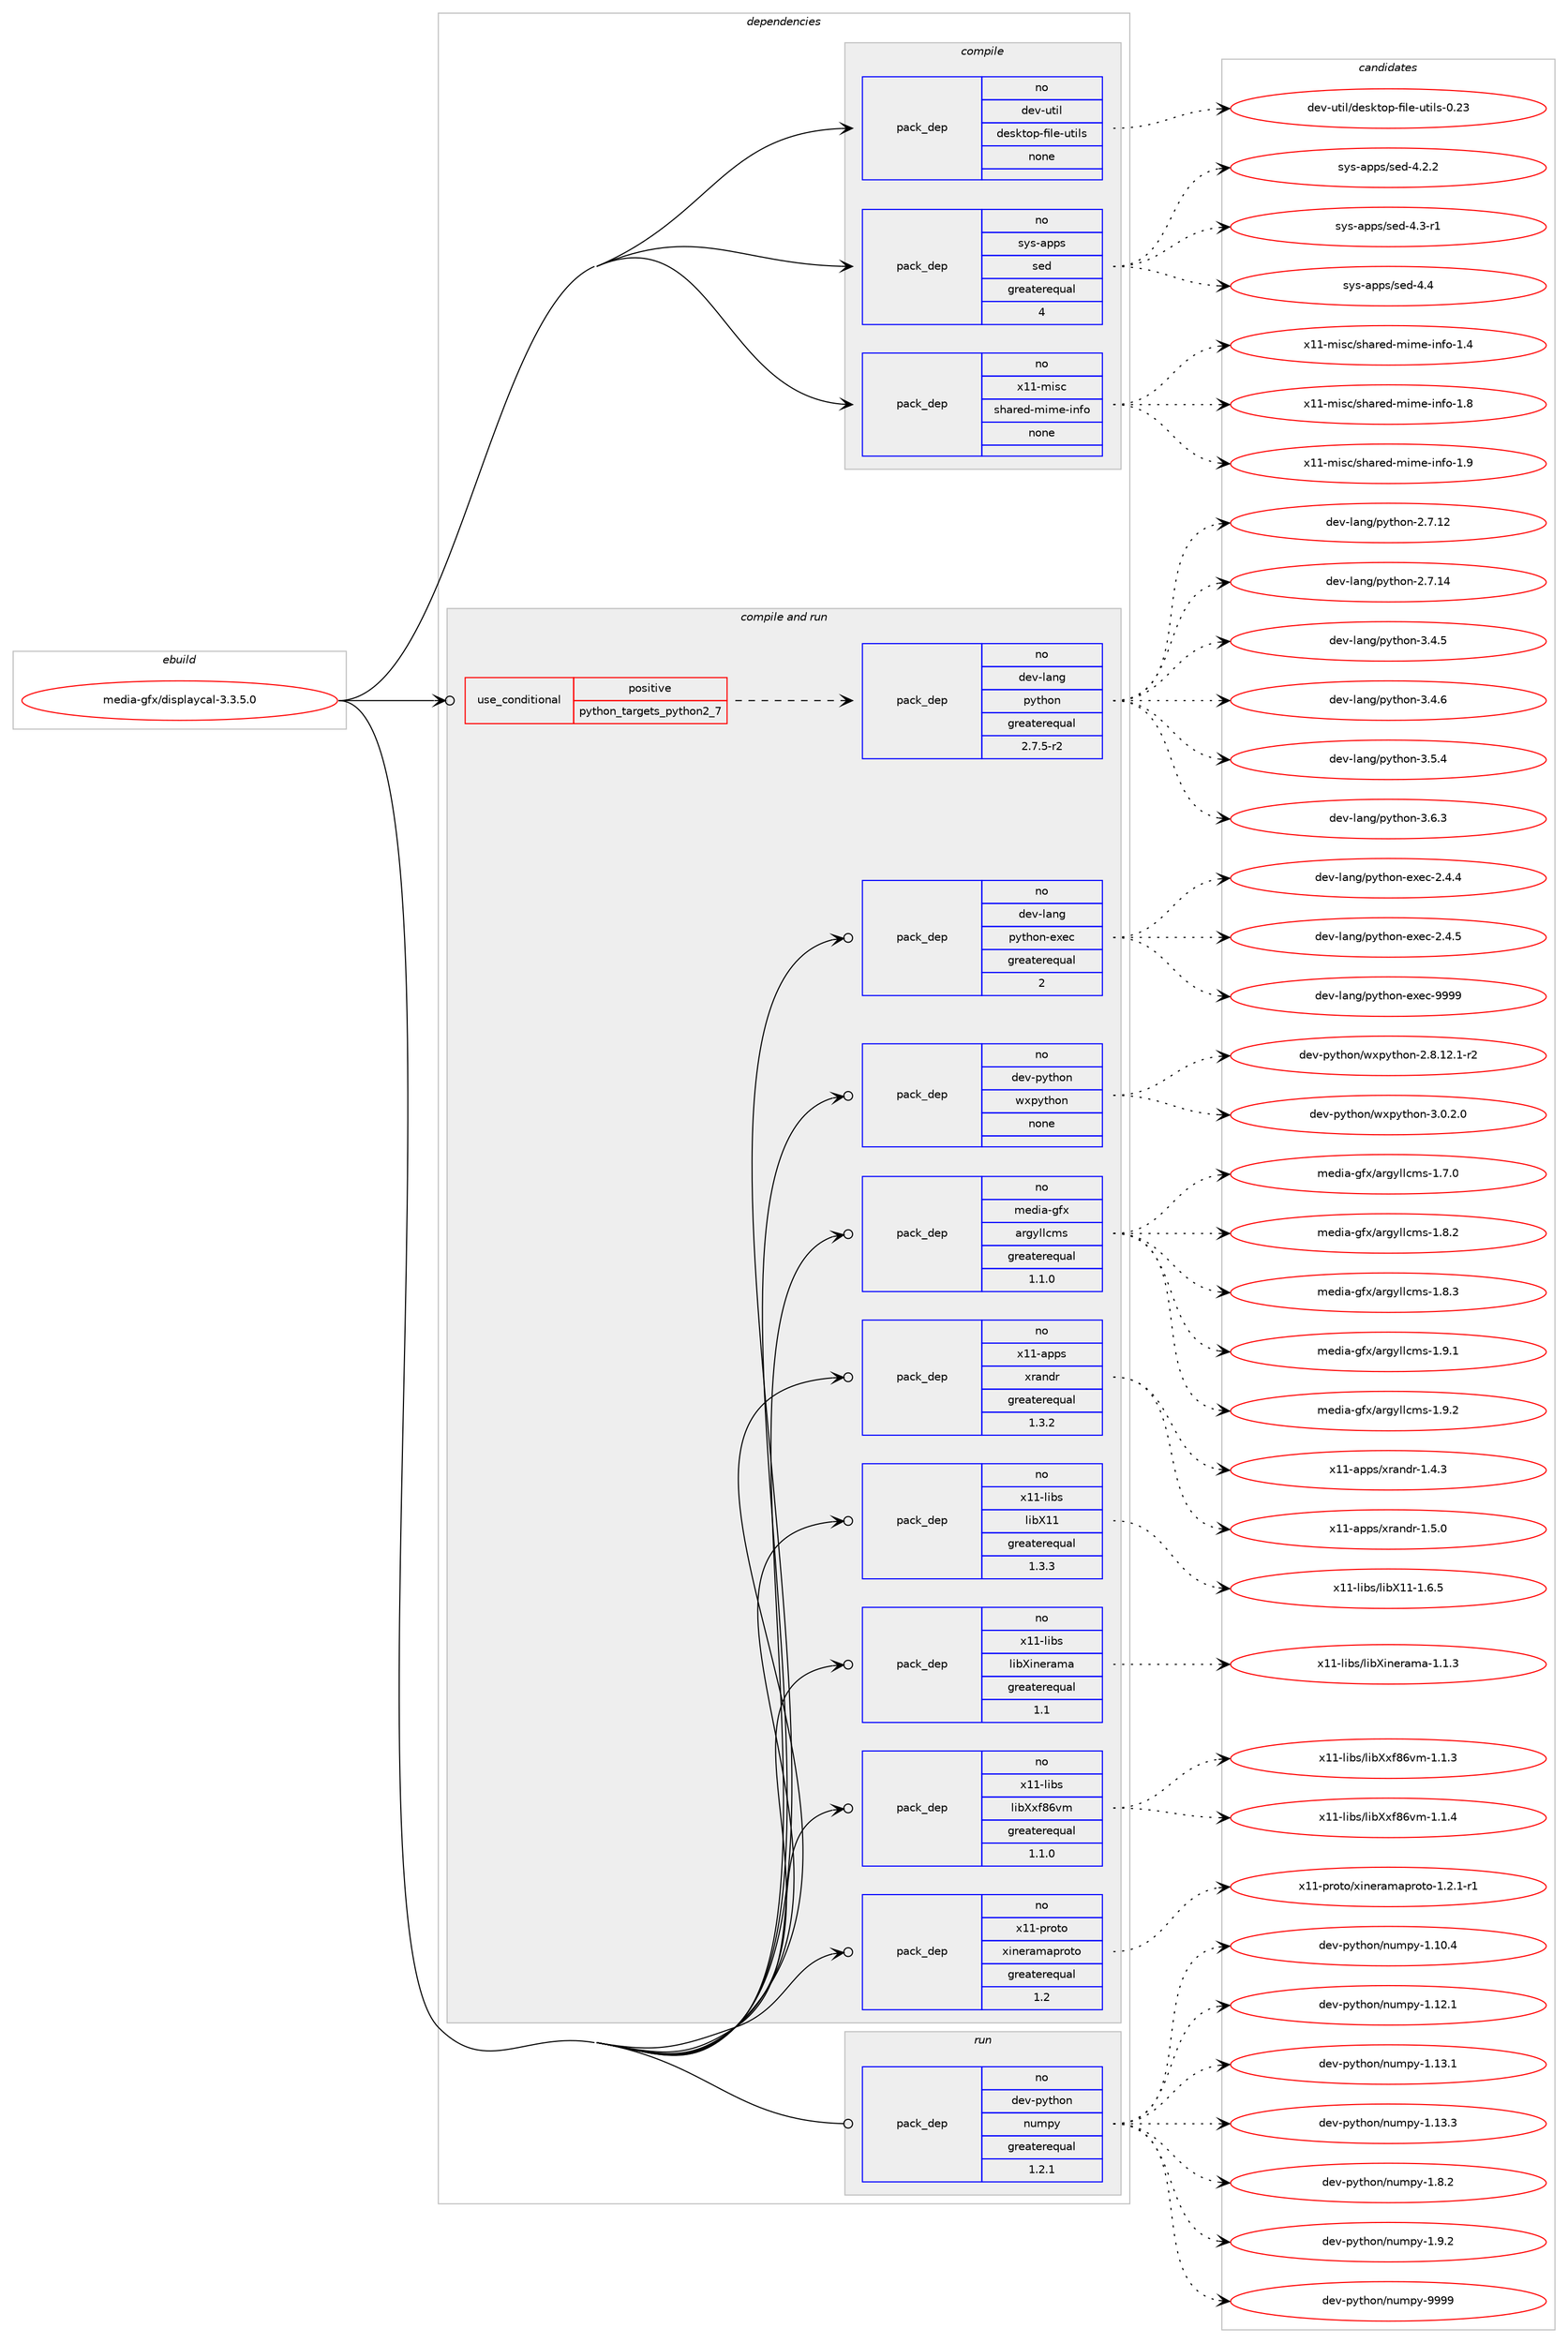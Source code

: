 digraph prolog {

# *************
# Graph options
# *************

newrank=true;
concentrate=true;
compound=true;
graph [rankdir=LR,fontname=Helvetica,fontsize=10,ranksep=1.5];#, ranksep=2.5, nodesep=0.2];
edge  [arrowhead=vee];
node  [fontname=Helvetica,fontsize=10];

# **********
# The ebuild
# **********

subgraph cluster_leftcol {
color=gray;
rank=same;
label=<<i>ebuild</i>>;
id [label="media-gfx/displaycal-3.3.5.0", color=red, width=4, href="../media-gfx/displaycal-3.3.5.0.svg"];
}

# ****************
# The dependencies
# ****************

subgraph cluster_midcol {
color=gray;
label=<<i>dependencies</i>>;
subgraph cluster_compile {
fillcolor="#eeeeee";
style=filled;
label=<<i>compile</i>>;
subgraph pack259326 {
dependency351729 [label=<<TABLE BORDER="0" CELLBORDER="1" CELLSPACING="0" CELLPADDING="4" WIDTH="220"><TR><TD ROWSPAN="6" CELLPADDING="30">pack_dep</TD></TR><TR><TD WIDTH="110">no</TD></TR><TR><TD>dev-util</TD></TR><TR><TD>desktop-file-utils</TD></TR><TR><TD>none</TD></TR><TR><TD></TD></TR></TABLE>>, shape=none, color=blue];
}
id:e -> dependency351729:w [weight=20,style="solid",arrowhead="vee"];
subgraph pack259327 {
dependency351730 [label=<<TABLE BORDER="0" CELLBORDER="1" CELLSPACING="0" CELLPADDING="4" WIDTH="220"><TR><TD ROWSPAN="6" CELLPADDING="30">pack_dep</TD></TR><TR><TD WIDTH="110">no</TD></TR><TR><TD>sys-apps</TD></TR><TR><TD>sed</TD></TR><TR><TD>greaterequal</TD></TR><TR><TD>4</TD></TR></TABLE>>, shape=none, color=blue];
}
id:e -> dependency351730:w [weight=20,style="solid",arrowhead="vee"];
subgraph pack259328 {
dependency351731 [label=<<TABLE BORDER="0" CELLBORDER="1" CELLSPACING="0" CELLPADDING="4" WIDTH="220"><TR><TD ROWSPAN="6" CELLPADDING="30">pack_dep</TD></TR><TR><TD WIDTH="110">no</TD></TR><TR><TD>x11-misc</TD></TR><TR><TD>shared-mime-info</TD></TR><TR><TD>none</TD></TR><TR><TD></TD></TR></TABLE>>, shape=none, color=blue];
}
id:e -> dependency351731:w [weight=20,style="solid",arrowhead="vee"];
}
subgraph cluster_compileandrun {
fillcolor="#eeeeee";
style=filled;
label=<<i>compile and run</i>>;
subgraph cond87058 {
dependency351732 [label=<<TABLE BORDER="0" CELLBORDER="1" CELLSPACING="0" CELLPADDING="4"><TR><TD ROWSPAN="3" CELLPADDING="10">use_conditional</TD></TR><TR><TD>positive</TD></TR><TR><TD>python_targets_python2_7</TD></TR></TABLE>>, shape=none, color=red];
subgraph pack259329 {
dependency351733 [label=<<TABLE BORDER="0" CELLBORDER="1" CELLSPACING="0" CELLPADDING="4" WIDTH="220"><TR><TD ROWSPAN="6" CELLPADDING="30">pack_dep</TD></TR><TR><TD WIDTH="110">no</TD></TR><TR><TD>dev-lang</TD></TR><TR><TD>python</TD></TR><TR><TD>greaterequal</TD></TR><TR><TD>2.7.5-r2</TD></TR></TABLE>>, shape=none, color=blue];
}
dependency351732:e -> dependency351733:w [weight=20,style="dashed",arrowhead="vee"];
}
id:e -> dependency351732:w [weight=20,style="solid",arrowhead="odotvee"];
subgraph pack259330 {
dependency351734 [label=<<TABLE BORDER="0" CELLBORDER="1" CELLSPACING="0" CELLPADDING="4" WIDTH="220"><TR><TD ROWSPAN="6" CELLPADDING="30">pack_dep</TD></TR><TR><TD WIDTH="110">no</TD></TR><TR><TD>dev-lang</TD></TR><TR><TD>python-exec</TD></TR><TR><TD>greaterequal</TD></TR><TR><TD>2</TD></TR></TABLE>>, shape=none, color=blue];
}
id:e -> dependency351734:w [weight=20,style="solid",arrowhead="odotvee"];
subgraph pack259331 {
dependency351735 [label=<<TABLE BORDER="0" CELLBORDER="1" CELLSPACING="0" CELLPADDING="4" WIDTH="220"><TR><TD ROWSPAN="6" CELLPADDING="30">pack_dep</TD></TR><TR><TD WIDTH="110">no</TD></TR><TR><TD>dev-python</TD></TR><TR><TD>wxpython</TD></TR><TR><TD>none</TD></TR><TR><TD></TD></TR></TABLE>>, shape=none, color=blue];
}
id:e -> dependency351735:w [weight=20,style="solid",arrowhead="odotvee"];
subgraph pack259332 {
dependency351736 [label=<<TABLE BORDER="0" CELLBORDER="1" CELLSPACING="0" CELLPADDING="4" WIDTH="220"><TR><TD ROWSPAN="6" CELLPADDING="30">pack_dep</TD></TR><TR><TD WIDTH="110">no</TD></TR><TR><TD>media-gfx</TD></TR><TR><TD>argyllcms</TD></TR><TR><TD>greaterequal</TD></TR><TR><TD>1.1.0</TD></TR></TABLE>>, shape=none, color=blue];
}
id:e -> dependency351736:w [weight=20,style="solid",arrowhead="odotvee"];
subgraph pack259333 {
dependency351737 [label=<<TABLE BORDER="0" CELLBORDER="1" CELLSPACING="0" CELLPADDING="4" WIDTH="220"><TR><TD ROWSPAN="6" CELLPADDING="30">pack_dep</TD></TR><TR><TD WIDTH="110">no</TD></TR><TR><TD>x11-apps</TD></TR><TR><TD>xrandr</TD></TR><TR><TD>greaterequal</TD></TR><TR><TD>1.3.2</TD></TR></TABLE>>, shape=none, color=blue];
}
id:e -> dependency351737:w [weight=20,style="solid",arrowhead="odotvee"];
subgraph pack259334 {
dependency351738 [label=<<TABLE BORDER="0" CELLBORDER="1" CELLSPACING="0" CELLPADDING="4" WIDTH="220"><TR><TD ROWSPAN="6" CELLPADDING="30">pack_dep</TD></TR><TR><TD WIDTH="110">no</TD></TR><TR><TD>x11-libs</TD></TR><TR><TD>libX11</TD></TR><TR><TD>greaterequal</TD></TR><TR><TD>1.3.3</TD></TR></TABLE>>, shape=none, color=blue];
}
id:e -> dependency351738:w [weight=20,style="solid",arrowhead="odotvee"];
subgraph pack259335 {
dependency351739 [label=<<TABLE BORDER="0" CELLBORDER="1" CELLSPACING="0" CELLPADDING="4" WIDTH="220"><TR><TD ROWSPAN="6" CELLPADDING="30">pack_dep</TD></TR><TR><TD WIDTH="110">no</TD></TR><TR><TD>x11-libs</TD></TR><TR><TD>libXinerama</TD></TR><TR><TD>greaterequal</TD></TR><TR><TD>1.1</TD></TR></TABLE>>, shape=none, color=blue];
}
id:e -> dependency351739:w [weight=20,style="solid",arrowhead="odotvee"];
subgraph pack259336 {
dependency351740 [label=<<TABLE BORDER="0" CELLBORDER="1" CELLSPACING="0" CELLPADDING="4" WIDTH="220"><TR><TD ROWSPAN="6" CELLPADDING="30">pack_dep</TD></TR><TR><TD WIDTH="110">no</TD></TR><TR><TD>x11-libs</TD></TR><TR><TD>libXxf86vm</TD></TR><TR><TD>greaterequal</TD></TR><TR><TD>1.1.0</TD></TR></TABLE>>, shape=none, color=blue];
}
id:e -> dependency351740:w [weight=20,style="solid",arrowhead="odotvee"];
subgraph pack259337 {
dependency351741 [label=<<TABLE BORDER="0" CELLBORDER="1" CELLSPACING="0" CELLPADDING="4" WIDTH="220"><TR><TD ROWSPAN="6" CELLPADDING="30">pack_dep</TD></TR><TR><TD WIDTH="110">no</TD></TR><TR><TD>x11-proto</TD></TR><TR><TD>xineramaproto</TD></TR><TR><TD>greaterequal</TD></TR><TR><TD>1.2</TD></TR></TABLE>>, shape=none, color=blue];
}
id:e -> dependency351741:w [weight=20,style="solid",arrowhead="odotvee"];
}
subgraph cluster_run {
fillcolor="#eeeeee";
style=filled;
label=<<i>run</i>>;
subgraph pack259338 {
dependency351742 [label=<<TABLE BORDER="0" CELLBORDER="1" CELLSPACING="0" CELLPADDING="4" WIDTH="220"><TR><TD ROWSPAN="6" CELLPADDING="30">pack_dep</TD></TR><TR><TD WIDTH="110">no</TD></TR><TR><TD>dev-python</TD></TR><TR><TD>numpy</TD></TR><TR><TD>greaterequal</TD></TR><TR><TD>1.2.1</TD></TR></TABLE>>, shape=none, color=blue];
}
id:e -> dependency351742:w [weight=20,style="solid",arrowhead="odot"];
}
}

# **************
# The candidates
# **************

subgraph cluster_choices {
rank=same;
color=gray;
label=<<i>candidates</i>>;

subgraph choice259326 {
color=black;
nodesep=1;
choice100101118451171161051084710010111510711611111245102105108101451171161051081154548465051 [label="dev-util/desktop-file-utils-0.23", color=red, width=4,href="../dev-util/desktop-file-utils-0.23.svg"];
dependency351729:e -> choice100101118451171161051084710010111510711611111245102105108101451171161051081154548465051:w [style=dotted,weight="100"];
}
subgraph choice259327 {
color=black;
nodesep=1;
choice115121115459711211211547115101100455246504650 [label="sys-apps/sed-4.2.2", color=red, width=4,href="../sys-apps/sed-4.2.2.svg"];
choice115121115459711211211547115101100455246514511449 [label="sys-apps/sed-4.3-r1", color=red, width=4,href="../sys-apps/sed-4.3-r1.svg"];
choice11512111545971121121154711510110045524652 [label="sys-apps/sed-4.4", color=red, width=4,href="../sys-apps/sed-4.4.svg"];
dependency351730:e -> choice115121115459711211211547115101100455246504650:w [style=dotted,weight="100"];
dependency351730:e -> choice115121115459711211211547115101100455246514511449:w [style=dotted,weight="100"];
dependency351730:e -> choice11512111545971121121154711510110045524652:w [style=dotted,weight="100"];
}
subgraph choice259328 {
color=black;
nodesep=1;
choice120494945109105115994711510497114101100451091051091014510511010211145494652 [label="x11-misc/shared-mime-info-1.4", color=red, width=4,href="../x11-misc/shared-mime-info-1.4.svg"];
choice120494945109105115994711510497114101100451091051091014510511010211145494656 [label="x11-misc/shared-mime-info-1.8", color=red, width=4,href="../x11-misc/shared-mime-info-1.8.svg"];
choice120494945109105115994711510497114101100451091051091014510511010211145494657 [label="x11-misc/shared-mime-info-1.9", color=red, width=4,href="../x11-misc/shared-mime-info-1.9.svg"];
dependency351731:e -> choice120494945109105115994711510497114101100451091051091014510511010211145494652:w [style=dotted,weight="100"];
dependency351731:e -> choice120494945109105115994711510497114101100451091051091014510511010211145494656:w [style=dotted,weight="100"];
dependency351731:e -> choice120494945109105115994711510497114101100451091051091014510511010211145494657:w [style=dotted,weight="100"];
}
subgraph choice259329 {
color=black;
nodesep=1;
choice10010111845108971101034711212111610411111045504655464950 [label="dev-lang/python-2.7.12", color=red, width=4,href="../dev-lang/python-2.7.12.svg"];
choice10010111845108971101034711212111610411111045504655464952 [label="dev-lang/python-2.7.14", color=red, width=4,href="../dev-lang/python-2.7.14.svg"];
choice100101118451089711010347112121116104111110455146524653 [label="dev-lang/python-3.4.5", color=red, width=4,href="../dev-lang/python-3.4.5.svg"];
choice100101118451089711010347112121116104111110455146524654 [label="dev-lang/python-3.4.6", color=red, width=4,href="../dev-lang/python-3.4.6.svg"];
choice100101118451089711010347112121116104111110455146534652 [label="dev-lang/python-3.5.4", color=red, width=4,href="../dev-lang/python-3.5.4.svg"];
choice100101118451089711010347112121116104111110455146544651 [label="dev-lang/python-3.6.3", color=red, width=4,href="../dev-lang/python-3.6.3.svg"];
dependency351733:e -> choice10010111845108971101034711212111610411111045504655464950:w [style=dotted,weight="100"];
dependency351733:e -> choice10010111845108971101034711212111610411111045504655464952:w [style=dotted,weight="100"];
dependency351733:e -> choice100101118451089711010347112121116104111110455146524653:w [style=dotted,weight="100"];
dependency351733:e -> choice100101118451089711010347112121116104111110455146524654:w [style=dotted,weight="100"];
dependency351733:e -> choice100101118451089711010347112121116104111110455146534652:w [style=dotted,weight="100"];
dependency351733:e -> choice100101118451089711010347112121116104111110455146544651:w [style=dotted,weight="100"];
}
subgraph choice259330 {
color=black;
nodesep=1;
choice1001011184510897110103471121211161041111104510112010199455046524652 [label="dev-lang/python-exec-2.4.4", color=red, width=4,href="../dev-lang/python-exec-2.4.4.svg"];
choice1001011184510897110103471121211161041111104510112010199455046524653 [label="dev-lang/python-exec-2.4.5", color=red, width=4,href="../dev-lang/python-exec-2.4.5.svg"];
choice10010111845108971101034711212111610411111045101120101994557575757 [label="dev-lang/python-exec-9999", color=red, width=4,href="../dev-lang/python-exec-9999.svg"];
dependency351734:e -> choice1001011184510897110103471121211161041111104510112010199455046524652:w [style=dotted,weight="100"];
dependency351734:e -> choice1001011184510897110103471121211161041111104510112010199455046524653:w [style=dotted,weight="100"];
dependency351734:e -> choice10010111845108971101034711212111610411111045101120101994557575757:w [style=dotted,weight="100"];
}
subgraph choice259331 {
color=black;
nodesep=1;
choice10010111845112121116104111110471191201121211161041111104550465646495046494511450 [label="dev-python/wxpython-2.8.12.1-r2", color=red, width=4,href="../dev-python/wxpython-2.8.12.1-r2.svg"];
choice10010111845112121116104111110471191201121211161041111104551464846504648 [label="dev-python/wxpython-3.0.2.0", color=red, width=4,href="../dev-python/wxpython-3.0.2.0.svg"];
dependency351735:e -> choice10010111845112121116104111110471191201121211161041111104550465646495046494511450:w [style=dotted,weight="100"];
dependency351735:e -> choice10010111845112121116104111110471191201121211161041111104551464846504648:w [style=dotted,weight="100"];
}
subgraph choice259332 {
color=black;
nodesep=1;
choice1091011001059745103102120479711410312110810899109115454946554648 [label="media-gfx/argyllcms-1.7.0", color=red, width=4,href="../media-gfx/argyllcms-1.7.0.svg"];
choice1091011001059745103102120479711410312110810899109115454946564650 [label="media-gfx/argyllcms-1.8.2", color=red, width=4,href="../media-gfx/argyllcms-1.8.2.svg"];
choice1091011001059745103102120479711410312110810899109115454946564651 [label="media-gfx/argyllcms-1.8.3", color=red, width=4,href="../media-gfx/argyllcms-1.8.3.svg"];
choice1091011001059745103102120479711410312110810899109115454946574649 [label="media-gfx/argyllcms-1.9.1", color=red, width=4,href="../media-gfx/argyllcms-1.9.1.svg"];
choice1091011001059745103102120479711410312110810899109115454946574650 [label="media-gfx/argyllcms-1.9.2", color=red, width=4,href="../media-gfx/argyllcms-1.9.2.svg"];
dependency351736:e -> choice1091011001059745103102120479711410312110810899109115454946554648:w [style=dotted,weight="100"];
dependency351736:e -> choice1091011001059745103102120479711410312110810899109115454946564650:w [style=dotted,weight="100"];
dependency351736:e -> choice1091011001059745103102120479711410312110810899109115454946564651:w [style=dotted,weight="100"];
dependency351736:e -> choice1091011001059745103102120479711410312110810899109115454946574649:w [style=dotted,weight="100"];
dependency351736:e -> choice1091011001059745103102120479711410312110810899109115454946574650:w [style=dotted,weight="100"];
}
subgraph choice259333 {
color=black;
nodesep=1;
choice120494945971121121154712011497110100114454946524651 [label="x11-apps/xrandr-1.4.3", color=red, width=4,href="../x11-apps/xrandr-1.4.3.svg"];
choice120494945971121121154712011497110100114454946534648 [label="x11-apps/xrandr-1.5.0", color=red, width=4,href="../x11-apps/xrandr-1.5.0.svg"];
dependency351737:e -> choice120494945971121121154712011497110100114454946524651:w [style=dotted,weight="100"];
dependency351737:e -> choice120494945971121121154712011497110100114454946534648:w [style=dotted,weight="100"];
}
subgraph choice259334 {
color=black;
nodesep=1;
choice120494945108105981154710810598884949454946544653 [label="x11-libs/libX11-1.6.5", color=red, width=4,href="../x11-libs/libX11-1.6.5.svg"];
dependency351738:e -> choice120494945108105981154710810598884949454946544653:w [style=dotted,weight="100"];
}
subgraph choice259335 {
color=black;
nodesep=1;
choice120494945108105981154710810598881051101011149710997454946494651 [label="x11-libs/libXinerama-1.1.3", color=red, width=4,href="../x11-libs/libXinerama-1.1.3.svg"];
dependency351739:e -> choice120494945108105981154710810598881051101011149710997454946494651:w [style=dotted,weight="100"];
}
subgraph choice259336 {
color=black;
nodesep=1;
choice120494945108105981154710810598881201025654118109454946494651 [label="x11-libs/libXxf86vm-1.1.3", color=red, width=4,href="../x11-libs/libXxf86vm-1.1.3.svg"];
choice120494945108105981154710810598881201025654118109454946494652 [label="x11-libs/libXxf86vm-1.1.4", color=red, width=4,href="../x11-libs/libXxf86vm-1.1.4.svg"];
dependency351740:e -> choice120494945108105981154710810598881201025654118109454946494651:w [style=dotted,weight="100"];
dependency351740:e -> choice120494945108105981154710810598881201025654118109454946494652:w [style=dotted,weight="100"];
}
subgraph choice259337 {
color=black;
nodesep=1;
choice1204949451121141111161114712010511010111497109971121141111161114549465046494511449 [label="x11-proto/xineramaproto-1.2.1-r1", color=red, width=4,href="../x11-proto/xineramaproto-1.2.1-r1.svg"];
dependency351741:e -> choice1204949451121141111161114712010511010111497109971121141111161114549465046494511449:w [style=dotted,weight="100"];
}
subgraph choice259338 {
color=black;
nodesep=1;
choice100101118451121211161041111104711011710911212145494649484652 [label="dev-python/numpy-1.10.4", color=red, width=4,href="../dev-python/numpy-1.10.4.svg"];
choice100101118451121211161041111104711011710911212145494649504649 [label="dev-python/numpy-1.12.1", color=red, width=4,href="../dev-python/numpy-1.12.1.svg"];
choice100101118451121211161041111104711011710911212145494649514649 [label="dev-python/numpy-1.13.1", color=red, width=4,href="../dev-python/numpy-1.13.1.svg"];
choice100101118451121211161041111104711011710911212145494649514651 [label="dev-python/numpy-1.13.3", color=red, width=4,href="../dev-python/numpy-1.13.3.svg"];
choice1001011184511212111610411111047110117109112121454946564650 [label="dev-python/numpy-1.8.2", color=red, width=4,href="../dev-python/numpy-1.8.2.svg"];
choice1001011184511212111610411111047110117109112121454946574650 [label="dev-python/numpy-1.9.2", color=red, width=4,href="../dev-python/numpy-1.9.2.svg"];
choice10010111845112121116104111110471101171091121214557575757 [label="dev-python/numpy-9999", color=red, width=4,href="../dev-python/numpy-9999.svg"];
dependency351742:e -> choice100101118451121211161041111104711011710911212145494649484652:w [style=dotted,weight="100"];
dependency351742:e -> choice100101118451121211161041111104711011710911212145494649504649:w [style=dotted,weight="100"];
dependency351742:e -> choice100101118451121211161041111104711011710911212145494649514649:w [style=dotted,weight="100"];
dependency351742:e -> choice100101118451121211161041111104711011710911212145494649514651:w [style=dotted,weight="100"];
dependency351742:e -> choice1001011184511212111610411111047110117109112121454946564650:w [style=dotted,weight="100"];
dependency351742:e -> choice1001011184511212111610411111047110117109112121454946574650:w [style=dotted,weight="100"];
dependency351742:e -> choice10010111845112121116104111110471101171091121214557575757:w [style=dotted,weight="100"];
}
}

}
